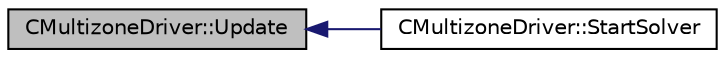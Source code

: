 digraph "CMultizoneDriver::Update"
{
  edge [fontname="Helvetica",fontsize="10",labelfontname="Helvetica",labelfontsize="10"];
  node [fontname="Helvetica",fontsize="10",shape=record];
  rankdir="LR";
  Node1876 [label="CMultizoneDriver::Update",height=0.2,width=0.4,color="black", fillcolor="grey75", style="filled", fontcolor="black"];
  Node1876 -> Node1877 [dir="back",color="midnightblue",fontsize="10",style="solid",fontname="Helvetica"];
  Node1877 [label="CMultizoneDriver::StartSolver",height=0.2,width=0.4,color="black", fillcolor="white", style="filled",URL="$class_c_multizone_driver.html#a03cfc000c383ef0d86d34e1c6aef5ff3",tooltip="[Overload] Launch the computation for multizone problems. "];
}
